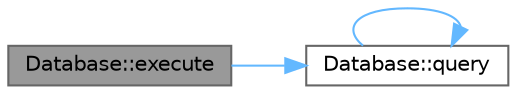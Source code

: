 digraph "Database::execute"
{
 // LATEX_PDF_SIZE
  bgcolor="transparent";
  edge [fontname=Helvetica,fontsize=10,labelfontname=Helvetica,labelfontsize=10];
  node [fontname=Helvetica,fontsize=10,shape=box,height=0.2,width=0.4];
  rankdir="LR";
  Node1 [id="Node000001",label="Database::execute",height=0.2,width=0.4,color="gray40", fillcolor="grey60", style="filled", fontcolor="black",tooltip="Thực hiện truy vấn SQL không trả về kết quả (ví dụ: INSERT, UPDATE, DELETE)."];
  Node1 -> Node2 [id="edge1_Node000001_Node000002",color="steelblue1",style="solid",tooltip=" "];
  Node2 [id="Node000002",label="Database::query",height=0.2,width=0.4,color="grey40", fillcolor="white", style="filled",URL="$class_database.html#aed416f2a94616a6e1f8d22ac75530d24",tooltip="Thực hiện truy vấn SQL và trả về kết quả."];
  Node2 -> Node2 [id="edge2_Node000002_Node000002",color="steelblue1",style="solid",tooltip=" "];
}
